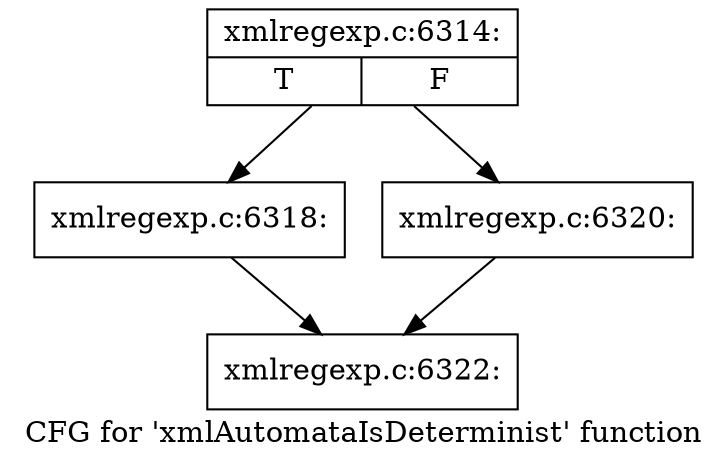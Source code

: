 digraph "CFG for 'xmlAutomataIsDeterminist' function" {
	label="CFG for 'xmlAutomataIsDeterminist' function";

	Node0x413fd60 [shape=record,label="{xmlregexp.c:6314:|{<s0>T|<s1>F}}"];
	Node0x413fd60 -> Node0x4140990;
	Node0x413fd60 -> Node0x41409e0;
	Node0x4140990 [shape=record,label="{xmlregexp.c:6318:}"];
	Node0x4140990 -> Node0x413fcb0;
	Node0x41409e0 [shape=record,label="{xmlregexp.c:6320:}"];
	Node0x41409e0 -> Node0x413fcb0;
	Node0x413fcb0 [shape=record,label="{xmlregexp.c:6322:}"];
}
